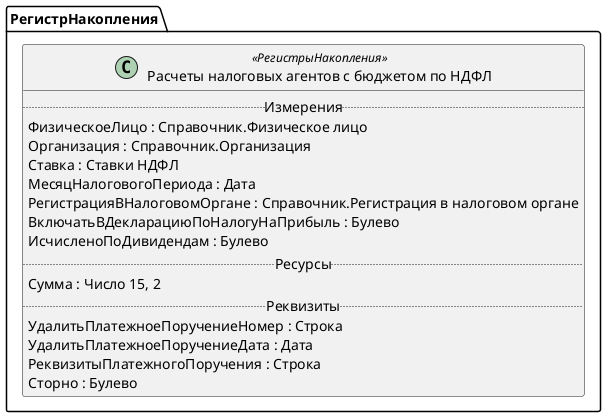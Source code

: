 ﻿@startuml РасчетыНалоговыхАгентовСБюджетомПоНДФЛ
'!include templates.wsd
'..\include templates.wsd
class РегистрНакопления.РасчетыНалоговыхАгентовСБюджетомПоНДФЛ as "Расчеты налоговых агентов с бюджетом по НДФЛ" <<РегистрыНакопления>>
{
..Измерения..
ФизическоеЛицо : Справочник.Физическое лицо
Организация : Справочник.Организация
Ставка : Ставки НДФЛ
МесяцНалоговогоПериода : Дата
РегистрацияВНалоговомОргане : Справочник.Регистрация в налоговом органе
ВключатьВДекларациюПоНалогуНаПрибыль : Булево
ИсчисленоПоДивидендам : Булево
..Ресурсы..
Сумма : Число 15, 2
..Реквизиты..
УдалитьПлатежноеПоручениеНомер : Строка
УдалитьПлатежноеПоручениеДата : Дата
РеквизитыПлатежногоПоручения : Строка
Сторно : Булево
}
@enduml
